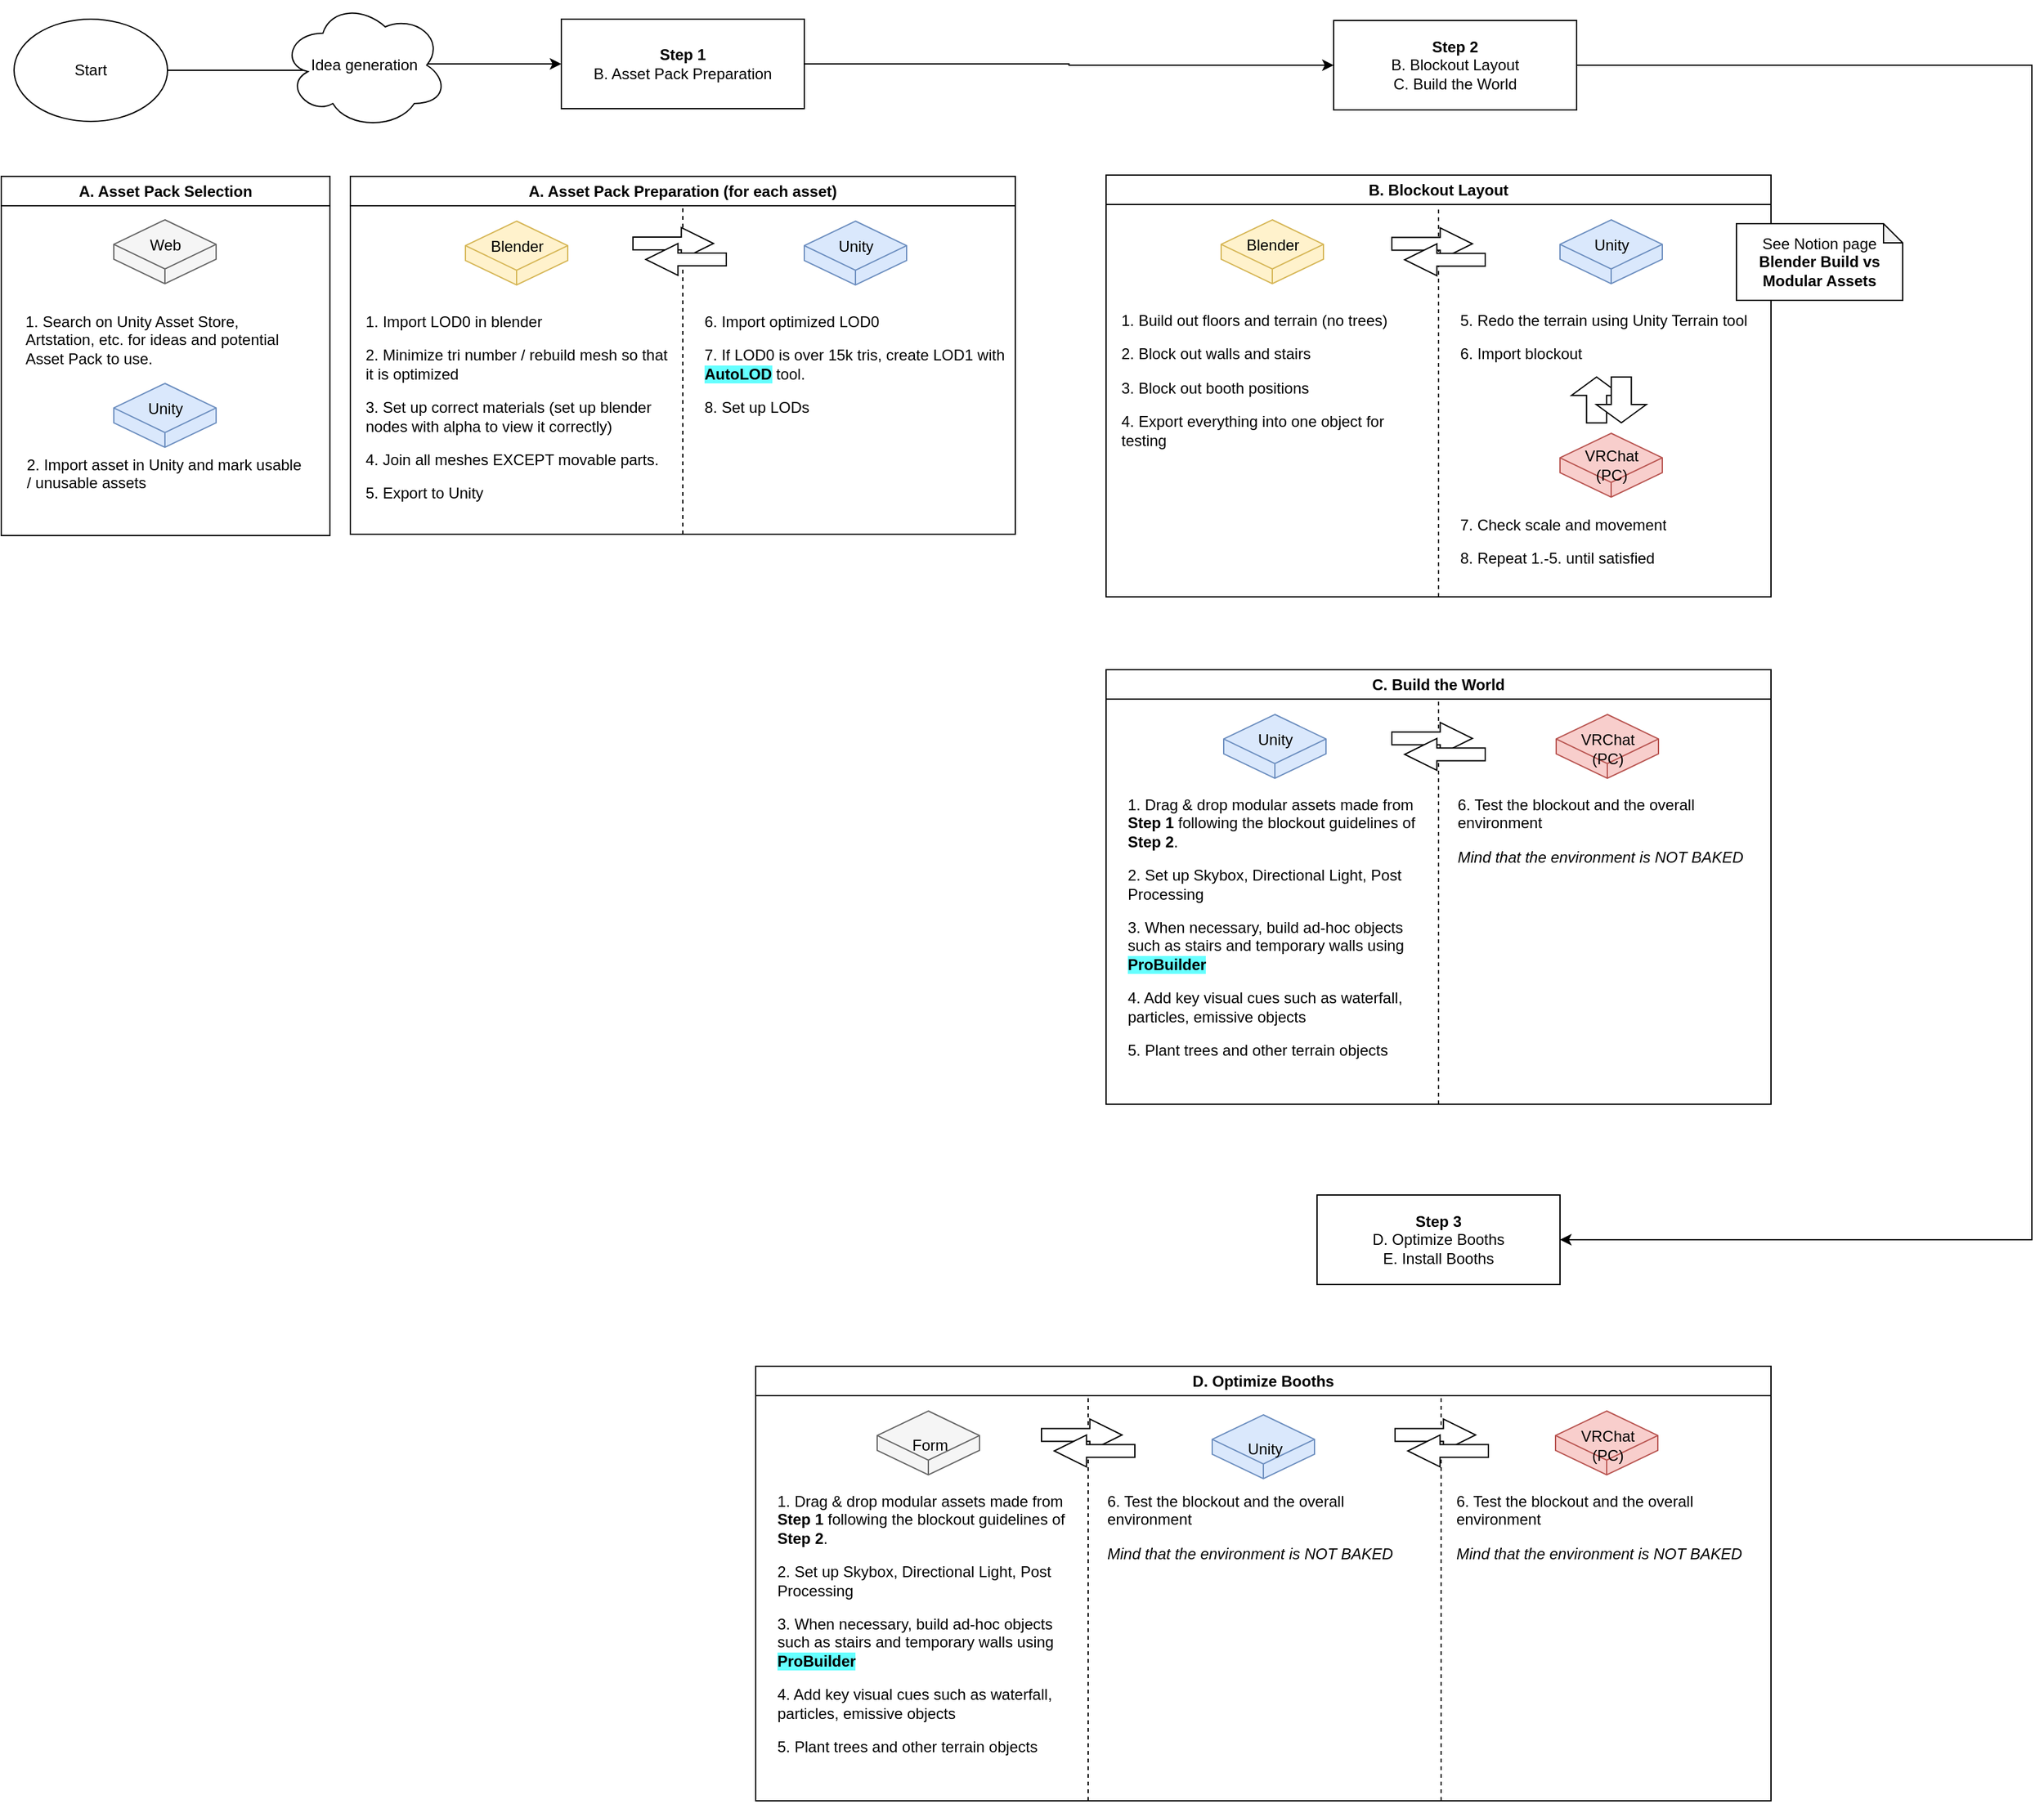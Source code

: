 <mxfile version="26.0.5">
  <diagram name="Page-1" id="mjoIo9GVvfLrUa51Crd4">
    <mxGraphModel dx="1562" dy="401" grid="0" gridSize="10" guides="1" tooltips="1" connect="1" arrows="1" fold="1" page="1" pageScale="1" pageWidth="827" pageHeight="1169" math="0" shadow="0">
      <root>
        <mxCell id="0" />
        <mxCell id="1" parent="0" />
        <mxCell id="FVLfrgH4JOe6l1_wb_6b-6" value="" style="edgeStyle=orthogonalEdgeStyle;rounded=0;orthogonalLoop=1;jettySize=auto;html=1;entryX=0;entryY=0.5;entryDx=0;entryDy=0;" edge="1" parent="1" source="FVLfrgH4JOe6l1_wb_6b-1" target="FVLfrgH4JOe6l1_wb_6b-2">
          <mxGeometry relative="1" as="geometry">
            <Array as="points" />
          </mxGeometry>
        </mxCell>
        <mxCell id="FVLfrgH4JOe6l1_wb_6b-1" value="Start" style="ellipse;whiteSpace=wrap;html=1;" vertex="1" parent="1">
          <mxGeometry x="-471" y="160" width="120" height="80" as="geometry" />
        </mxCell>
        <mxCell id="FVLfrgH4JOe6l1_wb_6b-148" style="edgeStyle=orthogonalEdgeStyle;rounded=0;orthogonalLoop=1;jettySize=auto;html=1;exitX=1;exitY=0.5;exitDx=0;exitDy=0;entryX=0;entryY=0.5;entryDx=0;entryDy=0;" edge="1" parent="1" source="FVLfrgH4JOe6l1_wb_6b-2" target="FVLfrgH4JOe6l1_wb_6b-15">
          <mxGeometry relative="1" as="geometry" />
        </mxCell>
        <mxCell id="FVLfrgH4JOe6l1_wb_6b-2" value="&lt;b&gt;Step 1&lt;/b&gt;&lt;div&gt;B. Asset Pack Preparation&lt;/div&gt;" style="whiteSpace=wrap;html=1;" vertex="1" parent="1">
          <mxGeometry x="-43" y="160" width="190" height="70" as="geometry" />
        </mxCell>
        <mxCell id="FVLfrgH4JOe6l1_wb_6b-100" style="edgeStyle=orthogonalEdgeStyle;rounded=0;orthogonalLoop=1;jettySize=auto;html=1;exitX=1;exitY=0.5;exitDx=0;exitDy=0;entryX=1;entryY=0.5;entryDx=0;entryDy=0;" edge="1" parent="1" source="FVLfrgH4JOe6l1_wb_6b-15" target="FVLfrgH4JOe6l1_wb_6b-93">
          <mxGeometry relative="1" as="geometry">
            <Array as="points">
              <mxPoint x="1107" y="196" />
              <mxPoint x="1107" y="1115" />
            </Array>
          </mxGeometry>
        </mxCell>
        <mxCell id="FVLfrgH4JOe6l1_wb_6b-15" value="&lt;b&gt;Step 2&lt;/b&gt;&lt;div&gt;B. Blockout Layout&lt;/div&gt;&lt;div&gt;C. Build the World&lt;/div&gt;" style="whiteSpace=wrap;html=1;" vertex="1" parent="1">
          <mxGeometry x="561" y="161" width="190" height="70" as="geometry" />
        </mxCell>
        <mxCell id="FVLfrgH4JOe6l1_wb_6b-18" value="A. Asset Pack Preparation (for each asset)" style="swimlane;whiteSpace=wrap;html=1;fillColor=default;" vertex="1" parent="1">
          <mxGeometry x="-208" y="283" width="520" height="280" as="geometry" />
        </mxCell>
        <mxCell id="FVLfrgH4JOe6l1_wb_6b-36" value="" style="endArrow=none;dashed=1;html=1;rounded=0;exitX=0.5;exitY=1;exitDx=0;exitDy=0;" edge="1" parent="FVLfrgH4JOe6l1_wb_6b-18" source="FVLfrgH4JOe6l1_wb_6b-18">
          <mxGeometry width="50" height="50" relative="1" as="geometry">
            <mxPoint x="264.58" y="185" as="sourcePoint" />
            <mxPoint x="260" y="25" as="targetPoint" />
          </mxGeometry>
        </mxCell>
        <mxCell id="FVLfrgH4JOe6l1_wb_6b-37" value="&lt;p style=&quot;margin-top: 0px;&quot;&gt;&lt;span style=&quot;background-color: transparent; color: light-dark(rgb(0, 0, 0), rgb(255, 255, 255)); font-size: 12px; font-weight: normal;&quot;&gt;1. Import LOD0 in blender&lt;/span&gt;&lt;/p&gt;&lt;p style=&quot;margin-top: 0px;&quot;&gt;&lt;span style=&quot;background-color: transparent; color: light-dark(rgb(0, 0, 0), rgb(255, 255, 255)); font-size: 12px; font-weight: normal;&quot;&gt;2. Minimize tri number / rebuild mesh so that it is optimized&lt;/span&gt;&lt;/p&gt;&lt;p style=&quot;margin-top: 0px;&quot;&gt;&lt;span style=&quot;background-color: transparent; color: light-dark(rgb(0, 0, 0), rgb(255, 255, 255)); font-size: 12px; font-weight: normal;&quot;&gt;3. Set up correct materials (set up blender nodes with alpha to view it correctly)&lt;/span&gt;&lt;/p&gt;&lt;p style=&quot;margin-top: 0px;&quot;&gt;4. Join all meshes EXCEPT movable parts.&lt;/p&gt;&lt;p style=&quot;margin-top: 0px;&quot;&gt;&lt;span style=&quot;background-color: transparent; color: light-dark(rgb(0, 0, 0), rgb(255, 255, 255)); font-size: 12px; font-weight: normal;&quot;&gt;5. Export to Unity&lt;/span&gt;&lt;/p&gt;" style="text;html=1;whiteSpace=wrap;overflow=hidden;rounded=0;" vertex="1" parent="FVLfrgH4JOe6l1_wb_6b-18">
          <mxGeometry x="10" y="100" width="240" height="160" as="geometry" />
        </mxCell>
        <mxCell id="FVLfrgH4JOe6l1_wb_6b-38" value="&lt;p style=&quot;margin-top: 0px;&quot;&gt;6. Import optimized LOD0&lt;/p&gt;&lt;p style=&quot;margin-top: 0px;&quot;&gt;7. If LOD0 is over 15k tris, create LOD1 with &lt;b style=&quot;background-color: rgb(102, 255, 255);&quot;&gt;AutoLOD&lt;/b&gt; tool.&lt;/p&gt;&lt;p style=&quot;margin-top: 0px;&quot;&gt;8. Set up LODs&lt;/p&gt;" style="text;html=1;whiteSpace=wrap;overflow=hidden;rounded=0;" vertex="1" parent="FVLfrgH4JOe6l1_wb_6b-18">
          <mxGeometry x="275" y="100" width="240" height="137" as="geometry" />
        </mxCell>
        <mxCell id="FVLfrgH4JOe6l1_wb_6b-26" value="" style="html=1;whiteSpace=wrap;shape=isoCube2;backgroundOutline=1;isoAngle=15;fillColor=#fff2cc;strokeColor=#d6b656;" vertex="1" parent="FVLfrgH4JOe6l1_wb_6b-18">
          <mxGeometry x="90" y="35" width="80" height="50" as="geometry" />
        </mxCell>
        <mxCell id="FVLfrgH4JOe6l1_wb_6b-27" value="Blender" style="text;html=1;align=center;verticalAlign=middle;resizable=0;points=[];autosize=1;strokeColor=none;fillColor=none;" vertex="1" parent="FVLfrgH4JOe6l1_wb_6b-18">
          <mxGeometry x="100" y="40" width="60" height="30" as="geometry" />
        </mxCell>
        <mxCell id="FVLfrgH4JOe6l1_wb_6b-29" value="" style="html=1;whiteSpace=wrap;shape=isoCube2;backgroundOutline=1;isoAngle=15;fillColor=#dae8fc;strokeColor=#6c8ebf;" vertex="1" parent="FVLfrgH4JOe6l1_wb_6b-18">
          <mxGeometry x="355" y="35" width="80" height="50" as="geometry" />
        </mxCell>
        <mxCell id="FVLfrgH4JOe6l1_wb_6b-30" value="Unity" style="text;html=1;align=center;verticalAlign=middle;resizable=0;points=[];autosize=1;strokeColor=none;fillColor=none;" vertex="1" parent="FVLfrgH4JOe6l1_wb_6b-18">
          <mxGeometry x="370" y="40" width="50" height="30" as="geometry" />
        </mxCell>
        <mxCell id="FVLfrgH4JOe6l1_wb_6b-150" value="" style="group" vertex="1" connectable="0" parent="FVLfrgH4JOe6l1_wb_6b-18">
          <mxGeometry x="221" y="40" width="73" height="37.5" as="geometry" />
        </mxCell>
        <mxCell id="FVLfrgH4JOe6l1_wb_6b-151" value="" style="shape=singleArrow;whiteSpace=wrap;html=1;arrowWidth=0.4;arrowSize=0.4;" vertex="1" parent="FVLfrgH4JOe6l1_wb_6b-150">
          <mxGeometry width="63" height="25" as="geometry" />
        </mxCell>
        <mxCell id="FVLfrgH4JOe6l1_wb_6b-152" value="" style="shape=singleArrow;whiteSpace=wrap;html=1;arrowWidth=0.4;arrowSize=0.4;rotation=-180;" vertex="1" parent="FVLfrgH4JOe6l1_wb_6b-150">
          <mxGeometry x="10" y="12.5" width="63" height="25" as="geometry" />
        </mxCell>
        <mxCell id="FVLfrgH4JOe6l1_wb_6b-40" value="B. Blockout Layout" style="swimlane;whiteSpace=wrap;html=1;fillColor=default;" vertex="1" parent="1">
          <mxGeometry x="383" y="282" width="520" height="330" as="geometry" />
        </mxCell>
        <mxCell id="FVLfrgH4JOe6l1_wb_6b-41" value="" style="group" vertex="1" connectable="0" parent="FVLfrgH4JOe6l1_wb_6b-40">
          <mxGeometry x="90" y="35" width="80" height="50" as="geometry" />
        </mxCell>
        <mxCell id="FVLfrgH4JOe6l1_wb_6b-42" value="" style="html=1;whiteSpace=wrap;shape=isoCube2;backgroundOutline=1;isoAngle=15;fillColor=#fff2cc;strokeColor=#d6b656;" vertex="1" parent="FVLfrgH4JOe6l1_wb_6b-41">
          <mxGeometry width="80" height="50" as="geometry" />
        </mxCell>
        <mxCell id="FVLfrgH4JOe6l1_wb_6b-43" value="Blender" style="text;html=1;align=center;verticalAlign=middle;resizable=0;points=[];autosize=1;strokeColor=none;fillColor=none;" vertex="1" parent="FVLfrgH4JOe6l1_wb_6b-41">
          <mxGeometry x="10" y="5" width="60" height="30" as="geometry" />
        </mxCell>
        <mxCell id="FVLfrgH4JOe6l1_wb_6b-44" value="" style="group" vertex="1" connectable="0" parent="FVLfrgH4JOe6l1_wb_6b-40">
          <mxGeometry x="355" y="35" width="80" height="50" as="geometry" />
        </mxCell>
        <mxCell id="FVLfrgH4JOe6l1_wb_6b-45" value="" style="html=1;whiteSpace=wrap;shape=isoCube2;backgroundOutline=1;isoAngle=15;labelBorderColor=none;fillColor=#dae8fc;strokeColor=#6c8ebf;" vertex="1" parent="FVLfrgH4JOe6l1_wb_6b-44">
          <mxGeometry width="80" height="50" as="geometry" />
        </mxCell>
        <mxCell id="FVLfrgH4JOe6l1_wb_6b-46" value="Unity" style="text;html=1;align=center;verticalAlign=middle;resizable=0;points=[];autosize=1;strokeColor=none;fillColor=none;" vertex="1" parent="FVLfrgH4JOe6l1_wb_6b-44">
          <mxGeometry x="15" y="5" width="50" height="30" as="geometry" />
        </mxCell>
        <mxCell id="FVLfrgH4JOe6l1_wb_6b-47" value="" style="endArrow=none;dashed=1;html=1;rounded=0;exitX=0.5;exitY=1;exitDx=0;exitDy=0;" edge="1" parent="FVLfrgH4JOe6l1_wb_6b-40" source="FVLfrgH4JOe6l1_wb_6b-40">
          <mxGeometry width="50" height="50" relative="1" as="geometry">
            <mxPoint x="264.58" y="185" as="sourcePoint" />
            <mxPoint x="260" y="25" as="targetPoint" />
          </mxGeometry>
        </mxCell>
        <mxCell id="FVLfrgH4JOe6l1_wb_6b-48" value="&lt;p style=&quot;margin-top: 0px;&quot;&gt;1. Build out floors and terrain (no trees)&lt;/p&gt;&lt;p style=&quot;margin-top: 0px;&quot;&gt;2. Block out walls and stairs&lt;/p&gt;&lt;p style=&quot;margin-top: 0px;&quot;&gt;3. Block out booth positions&lt;/p&gt;&lt;p style=&quot;margin-top: 0px;&quot;&gt;4. Export everything into one object for testing&lt;/p&gt;" style="text;html=1;whiteSpace=wrap;overflow=hidden;rounded=0;" vertex="1" parent="FVLfrgH4JOe6l1_wb_6b-40">
          <mxGeometry x="10" y="100" width="240" height="130" as="geometry" />
        </mxCell>
        <mxCell id="FVLfrgH4JOe6l1_wb_6b-49" value="&lt;p style=&quot;margin-top: 0px;&quot;&gt;5. Redo the terrain using Unity Terrain tool&lt;/p&gt;&lt;p style=&quot;margin-top: 0px;&quot;&gt;6. Import blockout&lt;/p&gt;" style="text;html=1;whiteSpace=wrap;overflow=hidden;rounded=0;" vertex="1" parent="FVLfrgH4JOe6l1_wb_6b-40">
          <mxGeometry x="275" y="100" width="240" height="65" as="geometry" />
        </mxCell>
        <mxCell id="FVLfrgH4JOe6l1_wb_6b-58" value="&lt;p style=&quot;margin-top: 0px;&quot;&gt;7. Check scale and movement&lt;br&gt;&lt;/p&gt;&lt;p style=&quot;margin-top: 0px;&quot;&gt;8. Repeat 1.-5. until satisfied&lt;/p&gt;" style="text;html=1;whiteSpace=wrap;overflow=hidden;rounded=0;" vertex="1" parent="FVLfrgH4JOe6l1_wb_6b-40">
          <mxGeometry x="275" y="260" width="240" height="65" as="geometry" />
        </mxCell>
        <mxCell id="FVLfrgH4JOe6l1_wb_6b-65" value="" style="group" vertex="1" connectable="0" parent="FVLfrgH4JOe6l1_wb_6b-40">
          <mxGeometry x="223.5" y="41.25" width="73" height="37.5" as="geometry" />
        </mxCell>
        <mxCell id="FVLfrgH4JOe6l1_wb_6b-50" value="" style="shape=singleArrow;whiteSpace=wrap;html=1;arrowWidth=0.4;arrowSize=0.4;" vertex="1" parent="FVLfrgH4JOe6l1_wb_6b-65">
          <mxGeometry width="63" height="25" as="geometry" />
        </mxCell>
        <mxCell id="FVLfrgH4JOe6l1_wb_6b-61" value="" style="shape=singleArrow;whiteSpace=wrap;html=1;arrowWidth=0.4;arrowSize=0.4;rotation=-180;" vertex="1" parent="FVLfrgH4JOe6l1_wb_6b-65">
          <mxGeometry x="10" y="12.5" width="63" height="25" as="geometry" />
        </mxCell>
        <mxCell id="FVLfrgH4JOe6l1_wb_6b-69" value="" style="group" vertex="1" connectable="0" parent="FVLfrgH4JOe6l1_wb_6b-40">
          <mxGeometry x="364.005" y="157.996" width="58.519" height="35.818" as="geometry" />
        </mxCell>
        <mxCell id="FVLfrgH4JOe6l1_wb_6b-67" value="" style="shape=singleArrow;whiteSpace=wrap;html=1;arrowWidth=0.4;arrowSize=0.4;rotation=-90;" vertex="1" parent="FVLfrgH4JOe6l1_wb_6b-69">
          <mxGeometry x="1.676" y="-1.676" width="35.815" height="39.167" as="geometry" />
        </mxCell>
        <mxCell id="FVLfrgH4JOe6l1_wb_6b-68" value="" style="shape=singleArrow;whiteSpace=wrap;html=1;arrowWidth=0.4;arrowSize=0.4;rotation=-270;" vertex="1" parent="FVLfrgH4JOe6l1_wb_6b-69">
          <mxGeometry x="21.028" y="-1.672" width="35.815" height="39.167" as="geometry" />
        </mxCell>
        <mxCell id="FVLfrgH4JOe6l1_wb_6b-56" value="" style="html=1;whiteSpace=wrap;shape=isoCube2;backgroundOutline=1;isoAngle=15;fillColor=#f8cecc;strokeColor=#b85450;" vertex="1" parent="FVLfrgH4JOe6l1_wb_6b-40">
          <mxGeometry x="355" y="202" width="80" height="50" as="geometry" />
        </mxCell>
        <mxCell id="FVLfrgH4JOe6l1_wb_6b-57" value="VRChat&lt;div&gt;(PC)&lt;/div&gt;" style="text;html=1;align=center;verticalAlign=middle;resizable=0;points=[];autosize=1;strokeColor=none;fillColor=none;" vertex="1" parent="FVLfrgH4JOe6l1_wb_6b-40">
          <mxGeometry x="365" y="206" width="60" height="41" as="geometry" />
        </mxCell>
        <mxCell id="FVLfrgH4JOe6l1_wb_6b-51" value="See Notion page&lt;div&gt;&lt;b&gt;Blender Build vs Modular Assets&lt;/b&gt;&lt;/div&gt;" style="shape=note;whiteSpace=wrap;html=1;backgroundOutline=1;darkOpacity=0.05;size=15;" vertex="1" parent="1">
          <mxGeometry x="876" y="320" width="130" height="60" as="geometry" />
        </mxCell>
        <mxCell id="FVLfrgH4JOe6l1_wb_6b-70" value="C. Build the World" style="swimlane;whiteSpace=wrap;html=1;fillColor=default;startSize=23;" vertex="1" parent="1">
          <mxGeometry x="383" y="669" width="520" height="340" as="geometry" />
        </mxCell>
        <mxCell id="FVLfrgH4JOe6l1_wb_6b-74" value="" style="group" vertex="1" connectable="0" parent="FVLfrgH4JOe6l1_wb_6b-70">
          <mxGeometry x="92" y="35" width="117" height="50" as="geometry" />
        </mxCell>
        <mxCell id="FVLfrgH4JOe6l1_wb_6b-75" value="" style="html=1;whiteSpace=wrap;shape=isoCube2;backgroundOutline=1;isoAngle=15;fillColor=#dae8fc;strokeColor=#6c8ebf;" vertex="1" parent="FVLfrgH4JOe6l1_wb_6b-74">
          <mxGeometry width="80" height="50" as="geometry" />
        </mxCell>
        <mxCell id="FVLfrgH4JOe6l1_wb_6b-76" value="Unity" style="text;html=1;align=center;verticalAlign=middle;resizable=0;points=[];autosize=1;strokeColor=none;fillColor=none;" vertex="1" parent="FVLfrgH4JOe6l1_wb_6b-74">
          <mxGeometry x="15" y="5" width="50" height="30" as="geometry" />
        </mxCell>
        <mxCell id="FVLfrgH4JOe6l1_wb_6b-80" value="" style="group" vertex="1" connectable="0" parent="FVLfrgH4JOe6l1_wb_6b-74">
          <mxGeometry x="260" width="80" height="50" as="geometry" />
        </mxCell>
        <mxCell id="FVLfrgH4JOe6l1_wb_6b-81" value="" style="html=1;whiteSpace=wrap;shape=isoCube2;backgroundOutline=1;isoAngle=15;fillColor=#f8cecc;strokeColor=#b85450;" vertex="1" parent="FVLfrgH4JOe6l1_wb_6b-80">
          <mxGeometry width="80" height="50" as="geometry" />
        </mxCell>
        <mxCell id="FVLfrgH4JOe6l1_wb_6b-82" value="VRChat&lt;div&gt;(PC)&lt;/div&gt;" style="text;html=1;align=center;verticalAlign=middle;resizable=0;points=[];autosize=1;strokeColor=none;fillColor=none;" vertex="1" parent="FVLfrgH4JOe6l1_wb_6b-80">
          <mxGeometry x="10" y="6" width="60" height="41" as="geometry" />
        </mxCell>
        <mxCell id="FVLfrgH4JOe6l1_wb_6b-77" value="" style="endArrow=none;dashed=1;html=1;rounded=0;exitX=0.5;exitY=1;exitDx=0;exitDy=0;" edge="1" parent="FVLfrgH4JOe6l1_wb_6b-70" source="FVLfrgH4JOe6l1_wb_6b-70">
          <mxGeometry width="50" height="50" relative="1" as="geometry">
            <mxPoint x="264.58" y="185" as="sourcePoint" />
            <mxPoint x="260" y="23" as="targetPoint" />
          </mxGeometry>
        </mxCell>
        <mxCell id="FVLfrgH4JOe6l1_wb_6b-84" value="" style="group" vertex="1" connectable="0" parent="FVLfrgH4JOe6l1_wb_6b-70">
          <mxGeometry x="223.5" y="41.25" width="73" height="37.5" as="geometry" />
        </mxCell>
        <mxCell id="FVLfrgH4JOe6l1_wb_6b-85" value="" style="shape=singleArrow;whiteSpace=wrap;html=1;arrowWidth=0.4;arrowSize=0.4;" vertex="1" parent="FVLfrgH4JOe6l1_wb_6b-84">
          <mxGeometry width="63" height="25" as="geometry" />
        </mxCell>
        <mxCell id="FVLfrgH4JOe6l1_wb_6b-86" value="" style="shape=singleArrow;whiteSpace=wrap;html=1;arrowWidth=0.4;arrowSize=0.4;rotation=-180;" vertex="1" parent="FVLfrgH4JOe6l1_wb_6b-84">
          <mxGeometry x="10" y="12.5" width="63" height="25" as="geometry" />
        </mxCell>
        <mxCell id="FVLfrgH4JOe6l1_wb_6b-90" value="&lt;p style=&quot;margin-top: 0px;&quot;&gt;1. Drag &amp;amp; drop modular assets made from &lt;b&gt;Step 1 &lt;/b&gt;following the blockout guidelines of &lt;b&gt;Step 2&lt;/b&gt;.&lt;/p&gt;&lt;p style=&quot;margin-top: 0px;&quot;&gt;2. Set up Skybox, Directional Light, Post Processing&lt;/p&gt;&lt;p style=&quot;margin-top: 0px;&quot;&gt;3. When necessary, build ad-hoc objects such as stairs and temporary walls using &lt;b style=&quot;background-color: rgb(102, 255, 255);&quot;&gt;ProBuilder&lt;/b&gt;&lt;/p&gt;&lt;p style=&quot;margin-top: 0px;&quot;&gt;4. Add key visual cues such as waterfall, particles, emissive objects&lt;/p&gt;&lt;p style=&quot;margin-top: 0px;&quot;&gt;5. Plant trees and other terrain objects&lt;/p&gt;" style="text;html=1;whiteSpace=wrap;overflow=hidden;rounded=0;" vertex="1" parent="FVLfrgH4JOe6l1_wb_6b-70">
          <mxGeometry x="15" y="92" width="240" height="222" as="geometry" />
        </mxCell>
        <mxCell id="FVLfrgH4JOe6l1_wb_6b-91" value="&lt;p style=&quot;margin-top: 0px;&quot;&gt;6. Test the blockout and the overall environment&lt;/p&gt;&lt;p style=&quot;margin-top: 0px;&quot;&gt;&lt;i&gt;Mind that the environment is NOT BAKED&lt;/i&gt;&lt;/p&gt;&lt;p style=&quot;margin-top: 0px;&quot;&gt;&lt;i&gt;&lt;br&gt;&lt;/i&gt;&lt;/p&gt;" style="text;html=1;whiteSpace=wrap;overflow=hidden;rounded=0;" vertex="1" parent="FVLfrgH4JOe6l1_wb_6b-70">
          <mxGeometry x="272.5" y="92" width="240" height="229" as="geometry" />
        </mxCell>
        <mxCell id="FVLfrgH4JOe6l1_wb_6b-93" value="&lt;b&gt;Step 3&lt;/b&gt;&lt;div&gt;D. Optimize Booths&lt;/div&gt;&lt;div&gt;E. Install Booths&lt;/div&gt;" style="whiteSpace=wrap;html=1;" vertex="1" parent="1">
          <mxGeometry x="548" y="1080" width="190" height="70" as="geometry" />
        </mxCell>
        <mxCell id="FVLfrgH4JOe6l1_wb_6b-5" value="Idea generation" style="ellipse;shape=cloud;whiteSpace=wrap;html=1;" vertex="1" parent="1">
          <mxGeometry x="-262" y="146" width="130" height="100" as="geometry" />
        </mxCell>
        <mxCell id="FVLfrgH4JOe6l1_wb_6b-101" value="D. Optimize Booths" style="swimlane;whiteSpace=wrap;html=1;fillColor=default;startSize=23;" vertex="1" parent="1">
          <mxGeometry x="109" y="1214" width="794" height="340" as="geometry" />
        </mxCell>
        <mxCell id="FVLfrgH4JOe6l1_wb_6b-108" value="" style="endArrow=none;dashed=1;html=1;rounded=0;" edge="1" parent="FVLfrgH4JOe6l1_wb_6b-101">
          <mxGeometry width="50" height="50" relative="1" as="geometry">
            <mxPoint x="260" y="340" as="sourcePoint" />
            <mxPoint x="260" y="23" as="targetPoint" />
          </mxGeometry>
        </mxCell>
        <mxCell id="FVLfrgH4JOe6l1_wb_6b-109" value="" style="group" vertex="1" connectable="0" parent="FVLfrgH4JOe6l1_wb_6b-101">
          <mxGeometry x="223.5" y="41.25" width="73" height="37.5" as="geometry" />
        </mxCell>
        <mxCell id="FVLfrgH4JOe6l1_wb_6b-110" value="" style="shape=singleArrow;whiteSpace=wrap;html=1;arrowWidth=0.4;arrowSize=0.4;" vertex="1" parent="FVLfrgH4JOe6l1_wb_6b-109">
          <mxGeometry width="63" height="25" as="geometry" />
        </mxCell>
        <mxCell id="FVLfrgH4JOe6l1_wb_6b-111" value="" style="shape=singleArrow;whiteSpace=wrap;html=1;arrowWidth=0.4;arrowSize=0.4;rotation=-180;" vertex="1" parent="FVLfrgH4JOe6l1_wb_6b-109">
          <mxGeometry x="10" y="12.5" width="63" height="25" as="geometry" />
        </mxCell>
        <mxCell id="FVLfrgH4JOe6l1_wb_6b-112" value="&lt;p style=&quot;margin-top: 0px;&quot;&gt;1. Drag &amp;amp; drop modular assets made from &lt;b&gt;Step 1 &lt;/b&gt;following the blockout guidelines of &lt;b&gt;Step 2&lt;/b&gt;.&lt;/p&gt;&lt;p style=&quot;margin-top: 0px;&quot;&gt;2. Set up Skybox, Directional Light, Post Processing&lt;/p&gt;&lt;p style=&quot;margin-top: 0px;&quot;&gt;3. When necessary, build ad-hoc objects such as stairs and temporary walls using &lt;b style=&quot;background-color: rgb(102, 255, 255);&quot;&gt;ProBuilder&lt;/b&gt;&lt;/p&gt;&lt;p style=&quot;margin-top: 0px;&quot;&gt;4. Add key visual cues such as waterfall, particles, emissive objects&lt;/p&gt;&lt;p style=&quot;margin-top: 0px;&quot;&gt;5. Plant trees and other terrain objects&lt;/p&gt;" style="text;html=1;whiteSpace=wrap;overflow=hidden;rounded=0;" vertex="1" parent="FVLfrgH4JOe6l1_wb_6b-101">
          <mxGeometry x="15" y="92" width="240" height="222" as="geometry" />
        </mxCell>
        <mxCell id="FVLfrgH4JOe6l1_wb_6b-113" value="&lt;p style=&quot;margin-top: 0px;&quot;&gt;6. Test the blockout and the overall environment&lt;/p&gt;&lt;p style=&quot;margin-top: 0px;&quot;&gt;&lt;i&gt;Mind that the environment is NOT BAKED&lt;/i&gt;&lt;/p&gt;&lt;p style=&quot;margin-top: 0px;&quot;&gt;&lt;i&gt;&lt;br&gt;&lt;/i&gt;&lt;/p&gt;" style="text;html=1;whiteSpace=wrap;overflow=hidden;rounded=0;" vertex="1" parent="FVLfrgH4JOe6l1_wb_6b-101">
          <mxGeometry x="272.5" y="92" width="240" height="229" as="geometry" />
        </mxCell>
        <mxCell id="FVLfrgH4JOe6l1_wb_6b-114" value="" style="endArrow=none;dashed=1;html=1;rounded=0;" edge="1" parent="FVLfrgH4JOe6l1_wb_6b-101">
          <mxGeometry width="50" height="50" relative="1" as="geometry">
            <mxPoint x="536" y="340" as="sourcePoint" />
            <mxPoint x="536" y="23" as="targetPoint" />
          </mxGeometry>
        </mxCell>
        <mxCell id="FVLfrgH4JOe6l1_wb_6b-115" value="" style="group" vertex="1" connectable="0" parent="FVLfrgH4JOe6l1_wb_6b-101">
          <mxGeometry x="625.5" y="35" width="80" height="50" as="geometry" />
        </mxCell>
        <mxCell id="FVLfrgH4JOe6l1_wb_6b-116" value="" style="html=1;whiteSpace=wrap;shape=isoCube2;backgroundOutline=1;isoAngle=15;fillColor=#f8cecc;strokeColor=#b85450;" vertex="1" parent="FVLfrgH4JOe6l1_wb_6b-115">
          <mxGeometry width="80" height="50" as="geometry" />
        </mxCell>
        <mxCell id="FVLfrgH4JOe6l1_wb_6b-117" value="VRChat&lt;div&gt;(PC)&lt;/div&gt;" style="text;html=1;align=center;verticalAlign=middle;resizable=0;points=[];autosize=1;strokeColor=none;fillColor=none;" vertex="1" parent="FVLfrgH4JOe6l1_wb_6b-115">
          <mxGeometry x="10" y="6" width="60" height="41" as="geometry" />
        </mxCell>
        <mxCell id="FVLfrgH4JOe6l1_wb_6b-118" value="&lt;p style=&quot;margin-top: 0px;&quot;&gt;6. Test the blockout and the overall environment&lt;/p&gt;&lt;p style=&quot;margin-top: 0px;&quot;&gt;&lt;i&gt;Mind that the environment is NOT BAKED&lt;/i&gt;&lt;/p&gt;&lt;p style=&quot;margin-top: 0px;&quot;&gt;&lt;i&gt;&lt;br&gt;&lt;/i&gt;&lt;/p&gt;" style="text;html=1;whiteSpace=wrap;overflow=hidden;rounded=0;" vertex="1" parent="FVLfrgH4JOe6l1_wb_6b-101">
          <mxGeometry x="546" y="92" width="240" height="229" as="geometry" />
        </mxCell>
        <mxCell id="FVLfrgH4JOe6l1_wb_6b-124" value="" style="group" vertex="1" connectable="0" parent="FVLfrgH4JOe6l1_wb_6b-101">
          <mxGeometry x="500" y="41.25" width="73" height="37.5" as="geometry" />
        </mxCell>
        <mxCell id="FVLfrgH4JOe6l1_wb_6b-125" value="" style="shape=singleArrow;whiteSpace=wrap;html=1;arrowWidth=0.4;arrowSize=0.4;" vertex="1" parent="FVLfrgH4JOe6l1_wb_6b-124">
          <mxGeometry width="63" height="25" as="geometry" />
        </mxCell>
        <mxCell id="FVLfrgH4JOe6l1_wb_6b-126" value="" style="shape=singleArrow;whiteSpace=wrap;html=1;arrowWidth=0.4;arrowSize=0.4;rotation=-180;" vertex="1" parent="FVLfrgH4JOe6l1_wb_6b-124">
          <mxGeometry x="10" y="12.5" width="63" height="25" as="geometry" />
        </mxCell>
        <mxCell id="FVLfrgH4JOe6l1_wb_6b-127" value="" style="group" vertex="1" connectable="0" parent="FVLfrgH4JOe6l1_wb_6b-101">
          <mxGeometry x="357" y="38" width="80" height="52" as="geometry" />
        </mxCell>
        <mxCell id="FVLfrgH4JOe6l1_wb_6b-128" value="" style="html=1;whiteSpace=wrap;shape=isoCube2;backgroundOutline=1;isoAngle=15;fillColor=#dae8fc;strokeColor=#6c8ebf;" vertex="1" parent="FVLfrgH4JOe6l1_wb_6b-127">
          <mxGeometry width="80" height="50" as="geometry" />
        </mxCell>
        <mxCell id="FVLfrgH4JOe6l1_wb_6b-129" value="Unity" style="text;html=1;align=center;verticalAlign=middle;resizable=0;points=[];autosize=1;strokeColor=none;fillColor=none;" vertex="1" parent="FVLfrgH4JOe6l1_wb_6b-127">
          <mxGeometry x="18" y="14" width="45" height="26" as="geometry" />
        </mxCell>
        <mxCell id="FVLfrgH4JOe6l1_wb_6b-130" value="" style="group" vertex="1" connectable="0" parent="FVLfrgH4JOe6l1_wb_6b-101">
          <mxGeometry x="95" y="35" width="80" height="50" as="geometry" />
        </mxCell>
        <mxCell id="FVLfrgH4JOe6l1_wb_6b-131" value="" style="html=1;whiteSpace=wrap;shape=isoCube2;backgroundOutline=1;isoAngle=15;fillColor=#f5f5f5;strokeColor=#666666;fontColor=#333333;" vertex="1" parent="FVLfrgH4JOe6l1_wb_6b-130">
          <mxGeometry width="80" height="50" as="geometry" />
        </mxCell>
        <mxCell id="FVLfrgH4JOe6l1_wb_6b-132" value="Form" style="text;html=1;align=center;verticalAlign=middle;resizable=0;points=[];autosize=1;strokeColor=none;fillColor=none;" vertex="1" parent="FVLfrgH4JOe6l1_wb_6b-130">
          <mxGeometry x="18" y="14" width="46" height="26" as="geometry" />
        </mxCell>
        <mxCell id="FVLfrgH4JOe6l1_wb_6b-142" value="A. Asset Pack Selection" style="swimlane;whiteSpace=wrap;html=1;" vertex="1" parent="1">
          <mxGeometry x="-481" y="283" width="257" height="281" as="geometry" />
        </mxCell>
        <mxCell id="FVLfrgH4JOe6l1_wb_6b-144" value="" style="html=1;whiteSpace=wrap;shape=isoCube2;backgroundOutline=1;isoAngle=15;fillColor=#f5f5f5;strokeColor=#666666;fontColor=#333333;" vertex="1" parent="FVLfrgH4JOe6l1_wb_6b-142">
          <mxGeometry x="88" y="34" width="80" height="50" as="geometry" />
        </mxCell>
        <mxCell id="FVLfrgH4JOe6l1_wb_6b-145" value="Web" style="text;html=1;align=center;verticalAlign=middle;resizable=0;points=[];autosize=1;strokeColor=none;fillColor=none;" vertex="1" parent="FVLfrgH4JOe6l1_wb_6b-142">
          <mxGeometry x="107" y="41" width="42" height="26" as="geometry" />
        </mxCell>
        <mxCell id="FVLfrgH4JOe6l1_wb_6b-147" value="&lt;p style=&quot;margin-top: 0px;&quot;&gt;1. Search on Unity Asset Store, Artstation, etc. for ideas and potential Asset Pack to use.&lt;/p&gt;" style="text;html=1;whiteSpace=wrap;overflow=hidden;rounded=0;" vertex="1" parent="FVLfrgH4JOe6l1_wb_6b-142">
          <mxGeometry x="17" y="100" width="222" height="57" as="geometry" />
        </mxCell>
        <mxCell id="FVLfrgH4JOe6l1_wb_6b-154" value="" style="html=1;whiteSpace=wrap;shape=isoCube2;backgroundOutline=1;isoAngle=15;fillColor=#dae8fc;strokeColor=#6c8ebf;" vertex="1" parent="FVLfrgH4JOe6l1_wb_6b-142">
          <mxGeometry x="88" y="162" width="80" height="50" as="geometry" />
        </mxCell>
        <mxCell id="FVLfrgH4JOe6l1_wb_6b-155" value="Unity" style="text;html=1;align=center;verticalAlign=middle;resizable=0;points=[];autosize=1;strokeColor=none;fillColor=none;" vertex="1" parent="FVLfrgH4JOe6l1_wb_6b-142">
          <mxGeometry x="103" y="167" width="50" height="30" as="geometry" />
        </mxCell>
        <mxCell id="FVLfrgH4JOe6l1_wb_6b-156" value="&lt;p style=&quot;margin-top: 0px;&quot;&gt;2. Import asset in Unity and mark usable / unusable assets&lt;/p&gt;" style="text;html=1;whiteSpace=wrap;overflow=hidden;rounded=0;" vertex="1" parent="FVLfrgH4JOe6l1_wb_6b-142">
          <mxGeometry x="17.5" y="212" width="222" height="57" as="geometry" />
        </mxCell>
      </root>
    </mxGraphModel>
  </diagram>
</mxfile>
